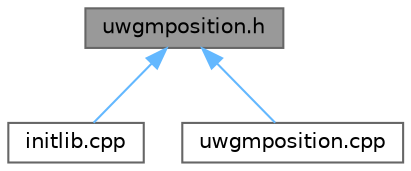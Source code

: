 digraph "uwgmposition.h"
{
 // LATEX_PDF_SIZE
  bgcolor="transparent";
  edge [fontname=Helvetica,fontsize=10,labelfontname=Helvetica,labelfontsize=10];
  node [fontname=Helvetica,fontsize=10,shape=box,height=0.2,width=0.4];
  Node1 [id="Node000001",label="uwgmposition.h",height=0.2,width=0.4,color="gray40", fillcolor="grey60", style="filled", fontcolor="black",tooltip="3D Gauss Markov mobility model."];
  Node1 -> Node2 [id="edge1_Node000001_Node000002",dir="back",color="steelblue1",style="solid",tooltip=" "];
  Node2 [id="Node000002",label="initlib.cpp",height=0.2,width=0.4,color="grey40", fillcolor="white", style="filled",URL="$DESERT__Framework_2DESERT_2mobility_2uwgmposition_2initlib_8cpp.html",tooltip="Provides the initialization of uwgmposition libraries."];
  Node1 -> Node3 [id="edge2_Node000001_Node000003",dir="back",color="steelblue1",style="solid",tooltip=" "];
  Node3 [id="Node000003",label="uwgmposition.cpp",height=0.2,width=0.4,color="grey40", fillcolor="white", style="filled",URL="$uwgmposition_8cpp.html",tooltip=" "];
}
